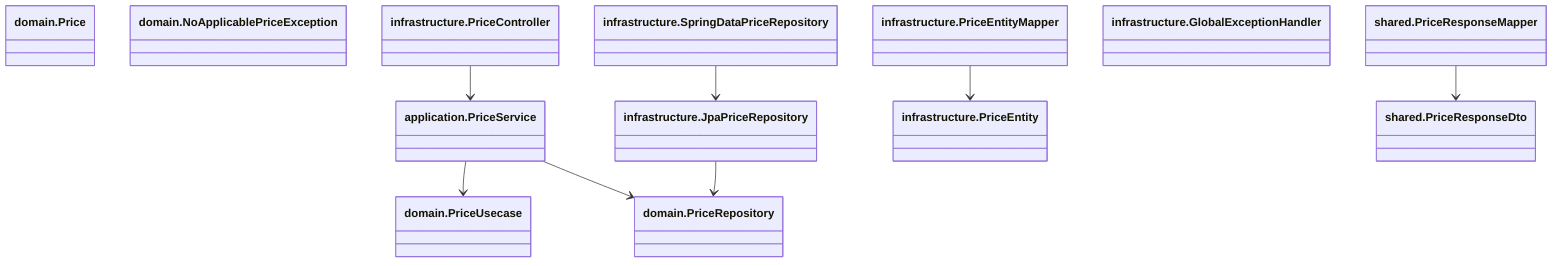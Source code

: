 classDiagram
    class domain.Price
    class domain.PriceUsecase
    class domain.PriceRepository
    class domain.NoApplicablePriceException

    class application.PriceService

    class infrastructure.PriceController
    class infrastructure.JpaPriceRepository
    class infrastructure.SpringDataPriceRepository
    class infrastructure.PriceEntity
    class infrastructure.PriceEntityMapper
    class infrastructure.GlobalExceptionHandler

    class shared.PriceResponseDto
    class shared.PriceResponseMapper

    application.PriceService --> domain.PriceUsecase
    application.PriceService --> domain.PriceRepository
    infrastructure.PriceController --> application.PriceService
    infrastructure.JpaPriceRepository --> domain.PriceRepository
    infrastructure.SpringDataPriceRepository --> infrastructure.JpaPriceRepository
    infrastructure.PriceEntityMapper --> infrastructure.PriceEntity
    shared.PriceResponseMapper --> shared.PriceResponseDto